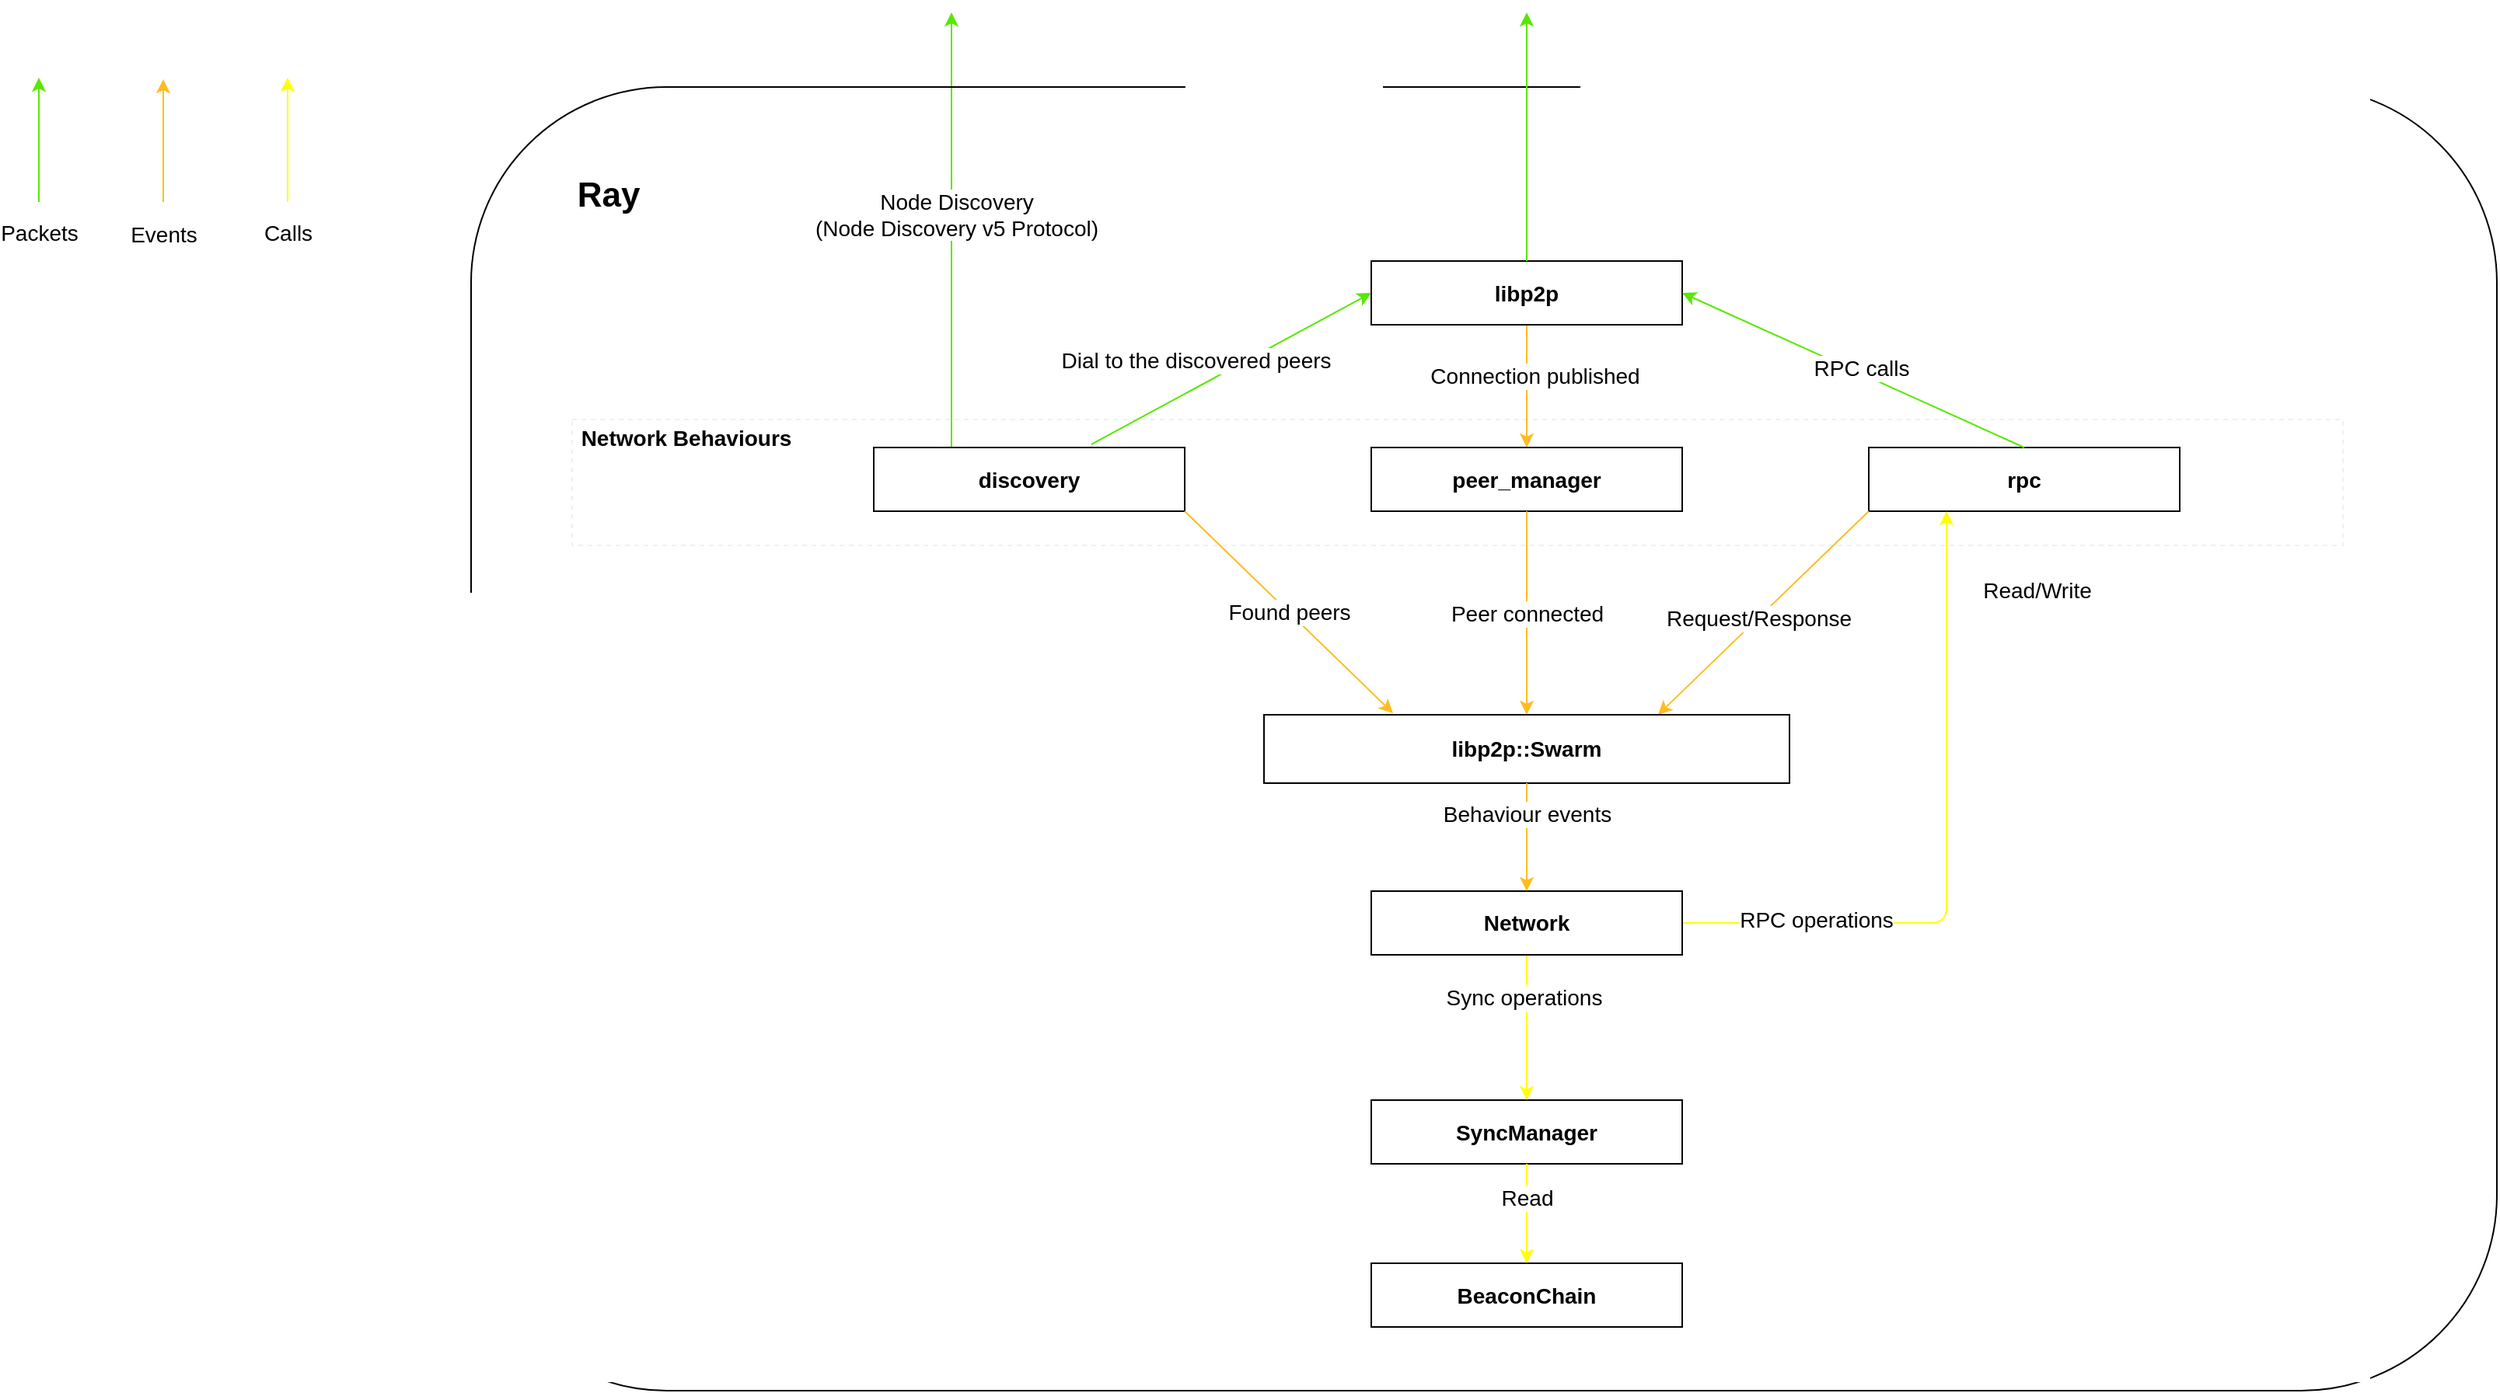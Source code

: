 <mxfile>
    <diagram id="ExdccTZqctQwAvQB16s_" name="Page-1">
        <mxGraphModel dx="3359" dy="1821" grid="0" gridSize="10" guides="1" tooltips="1" connect="1" arrows="1" fold="1" page="0" pageScale="1" pageWidth="827" pageHeight="1169" background="none" math="0" shadow="0">
            <root>
                <mxCell id="0"/>
                <mxCell id="1" parent="0"/>
                <mxCell id="147" value="" style="rounded=0;whiteSpace=wrap;html=1;fontSize=14;dashed=1;strokeColor=#F0F0F0;" vertex="1" parent="1">
                    <mxGeometry x="-514" y="22" width="1139" height="81" as="geometry"/>
                </mxCell>
                <mxCell id="36" value="" style="endArrow=classic;html=1;fontSize=18;fillColor=#60a917;strokeColor=#58E800;exitX=0.25;exitY=0;exitDx=0;exitDy=0;" parent="1" source="104" edge="1">
                    <mxGeometry x="-680" y="-450" width="50" height="50" as="geometry">
                        <mxPoint x="-400" y="-150" as="sourcePoint"/>
                        <mxPoint x="-270" y="-240" as="targetPoint"/>
                    </mxGeometry>
                </mxCell>
                <mxCell id="37" value="Node Discovery&lt;br&gt;(Node Discovery v5 Protocol)" style="edgeLabel;html=1;align=center;verticalAlign=middle;resizable=0;points=[];fontSize=14;" parent="36" vertex="1" connectable="0">
                    <mxGeometry relative="1" as="geometry">
                        <mxPoint x="3" y="-10" as="offset"/>
                    </mxGeometry>
                </mxCell>
                <mxCell id="41" value="" style="endArrow=classic;html=1;fontSize=18;fillColor=#e3c800;strokeColor=#FFBC21;" parent="1" edge="1">
                    <mxGeometry x="-1067" y="-1007" width="50" height="50" as="geometry">
                        <mxPoint x="-777" y="-118" as="sourcePoint"/>
                        <mxPoint x="-777" y="-197" as="targetPoint"/>
                    </mxGeometry>
                </mxCell>
                <mxCell id="42" value="Events" style="edgeLabel;html=1;align=center;verticalAlign=middle;resizable=0;points=[];fontSize=14;" parent="41" vertex="1" connectable="0">
                    <mxGeometry relative="1" as="geometry">
                        <mxPoint y="60" as="offset"/>
                    </mxGeometry>
                </mxCell>
                <mxCell id="46" value="" style="endArrow=classic;html=1;fontSize=18;fillColor=#e3c800;strokeColor=#FFBC21;exitX=0.5;exitY=1;exitDx=0;exitDy=0;entryX=0.5;entryY=0;entryDx=0;entryDy=0;" parent="1" source="109" target="105" edge="1">
                    <mxGeometry x="-135" y="-650" width="50" height="50" as="geometry">
                        <mxPoint x="125" y="-10" as="sourcePoint"/>
                        <mxPoint x="485" y="-10" as="targetPoint"/>
                    </mxGeometry>
                </mxCell>
                <mxCell id="47" value="Connection published" style="edgeLabel;html=1;align=center;verticalAlign=middle;resizable=0;points=[];fontSize=14;" parent="46" vertex="1" connectable="0">
                    <mxGeometry relative="1" as="geometry">
                        <mxPoint x="5" y="-7" as="offset"/>
                    </mxGeometry>
                </mxCell>
                <mxCell id="51" value="&lt;span style=&quot;font-size: 12px&quot;&gt;&lt;br&gt;&lt;/span&gt;" style="rounded=1;whiteSpace=wrap;html=1;fontSize=14;fillColor=none;" parent="1" vertex="1">
                    <mxGeometry x="-579" y="-192" width="1303" height="839" as="geometry"/>
                </mxCell>
                <mxCell id="104" value="discovery" style="rounded=0;whiteSpace=wrap;html=1;fontSize=14;fontStyle=1" parent="1" vertex="1">
                    <mxGeometry x="-320" y="40" width="200" height="41" as="geometry"/>
                </mxCell>
                <mxCell id="105" value="peer_manager" style="rounded=0;whiteSpace=wrap;html=1;fontSize=14;fontStyle=1" parent="1" vertex="1">
                    <mxGeometry y="40" width="200" height="41" as="geometry"/>
                </mxCell>
                <mxCell id="106" value="rpc" style="rounded=0;whiteSpace=wrap;html=1;fontSize=14;fontStyle=1" parent="1" vertex="1">
                    <mxGeometry x="320" y="40" width="200" height="41" as="geometry"/>
                </mxCell>
                <mxCell id="108" value="BeaconChain" style="rounded=0;whiteSpace=wrap;html=1;fontSize=14;fontStyle=1" parent="1" vertex="1">
                    <mxGeometry y="565" width="200" height="41" as="geometry"/>
                </mxCell>
                <mxCell id="109" value="libp2p" style="rounded=0;whiteSpace=wrap;html=1;fontSize=14;fontStyle=1" parent="1" vertex="1">
                    <mxGeometry y="-80" width="200" height="41" as="geometry"/>
                </mxCell>
                <mxCell id="112" value="" style="endArrow=classic;html=1;fontSize=18;fillColor=#60a917;strokeColor=#58E800;exitX=0.7;exitY=-0.049;exitDx=0;exitDy=0;entryX=0;entryY=0.5;entryDx=0;entryDy=0;exitPerimeter=0;" parent="1" source="104" target="109" edge="1">
                    <mxGeometry x="-470" y="-510" width="50" height="50" as="geometry">
                        <mxPoint x="-60" y="-20" as="sourcePoint"/>
                        <mxPoint x="-60" y="-300" as="targetPoint"/>
                    </mxGeometry>
                </mxCell>
                <mxCell id="113" value="Dial to the discovered peers" style="edgeLabel;html=1;align=center;verticalAlign=middle;resizable=0;points=[];fontSize=14;" parent="112" vertex="1" connectable="0">
                    <mxGeometry relative="1" as="geometry">
                        <mxPoint x="-23" y="-5" as="offset"/>
                    </mxGeometry>
                </mxCell>
                <mxCell id="114" value="" style="endArrow=classic;html=1;fontSize=18;fillColor=#60a917;strokeColor=#58E800;exitX=0.25;exitY=0;exitDx=0;exitDy=0;" parent="1" edge="1">
                    <mxGeometry x="-1267" y="-608" width="50" height="50" as="geometry">
                        <mxPoint x="-857" y="-118" as="sourcePoint"/>
                        <mxPoint x="-857" y="-198" as="targetPoint"/>
                    </mxGeometry>
                </mxCell>
                <mxCell id="115" value="Packets" style="edgeLabel;html=1;align=center;verticalAlign=middle;resizable=0;points=[];fontSize=14;" parent="114" vertex="1" connectable="0">
                    <mxGeometry relative="1" as="geometry">
                        <mxPoint y="60" as="offset"/>
                    </mxGeometry>
                </mxCell>
                <mxCell id="116" value="" style="endArrow=classic;html=1;fontSize=18;fillColor=#e3c800;strokeColor=#FFBC21;exitX=0.5;exitY=1;exitDx=0;exitDy=0;entryX=0.5;entryY=0;entryDx=0;entryDy=0;" parent="1" source="105" target="141" edge="1">
                    <mxGeometry x="-285" y="360" width="50" height="50" as="geometry">
                        <mxPoint x="345" y="730" as="sourcePoint"/>
                        <mxPoint x="100" y="185" as="targetPoint"/>
                    </mxGeometry>
                </mxCell>
                <mxCell id="117" value="Peer connected" style="edgeLabel;html=1;align=center;verticalAlign=middle;resizable=0;points=[];fontSize=14;" parent="116" vertex="1" connectable="0">
                    <mxGeometry relative="1" as="geometry">
                        <mxPoint as="offset"/>
                    </mxGeometry>
                </mxCell>
                <mxCell id="118" value="" style="endArrow=classic;html=1;fontSize=18;strokeColor=#FFFF00;" parent="1" edge="1">
                    <mxGeometry x="-597" y="-628" width="50" height="50" as="geometry">
                        <mxPoint x="-697" y="-118" as="sourcePoint"/>
                        <mxPoint x="-697" y="-198" as="targetPoint"/>
                    </mxGeometry>
                </mxCell>
                <mxCell id="119" value="Calls" style="edgeLabel;html=1;align=center;verticalAlign=middle;resizable=0;points=[];fontSize=14;" parent="118" vertex="1" connectable="0">
                    <mxGeometry relative="1" as="geometry">
                        <mxPoint y="60" as="offset"/>
                    </mxGeometry>
                </mxCell>
                <mxCell id="120" value="" style="endArrow=classic;html=1;fontSize=18;strokeColor=#FFFF00;entryX=0.25;entryY=1;entryDx=0;entryDy=0;exitX=1;exitY=0.5;exitDx=0;exitDy=0;" parent="1" source="143" target="106" edge="1">
                    <mxGeometry x="350" y="-290" width="50" height="50" as="geometry">
                        <mxPoint x="332" y="165" as="sourcePoint"/>
                        <mxPoint x="250" y="140" as="targetPoint"/>
                        <Array as="points">
                            <mxPoint x="370" y="346"/>
                        </Array>
                    </mxGeometry>
                </mxCell>
                <mxCell id="130" value="RPC operations" style="edgeLabel;html=1;align=center;verticalAlign=middle;resizable=0;points=[];fontSize=14;" parent="120" vertex="1" connectable="0">
                    <mxGeometry relative="1" as="geometry">
                        <mxPoint x="-84" y="45" as="offset"/>
                    </mxGeometry>
                </mxCell>
                <mxCell id="122" value="" style="endArrow=classic;html=1;fontSize=18;fillColor=#60a917;strokeColor=#58E800;exitX=0.5;exitY=0;exitDx=0;exitDy=0;entryX=1;entryY=0.5;entryDx=0;entryDy=0;" parent="1" source="106" target="109" edge="1">
                    <mxGeometry x="-460" y="-500" width="50" height="50" as="geometry">
                        <mxPoint x="-170" y="47.991" as="sourcePoint"/>
                        <mxPoint x="10" y="-49.5" as="targetPoint"/>
                    </mxGeometry>
                </mxCell>
                <mxCell id="123" value="RPC calls" style="edgeLabel;html=1;align=center;verticalAlign=middle;resizable=0;points=[];fontSize=14;" parent="122" vertex="1" connectable="0">
                    <mxGeometry relative="1" as="geometry">
                        <mxPoint x="5" y="-2" as="offset"/>
                    </mxGeometry>
                </mxCell>
                <mxCell id="124" value="" style="endArrow=classic;html=1;fontSize=18;fillColor=#60a917;strokeColor=#58E800;exitX=0.5;exitY=0;exitDx=0;exitDy=0;" parent="1" source="109" edge="1">
                    <mxGeometry x="-450" y="-490" width="50" height="50" as="geometry">
                        <mxPoint x="430" y="50" as="sourcePoint"/>
                        <mxPoint x="100" y="-240" as="targetPoint"/>
                    </mxGeometry>
                </mxCell>
                <mxCell id="128" value="Read/Write" style="edgeLabel;html=1;align=center;verticalAlign=middle;resizable=0;points=[];fontSize=14;" parent="1" vertex="1" connectable="0">
                    <mxGeometry x="420" y="134" as="geometry">
                        <mxPoint x="8" y="-2" as="offset"/>
                    </mxGeometry>
                </mxCell>
                <mxCell id="129" value="Ray" style="text;html=1;align=center;verticalAlign=middle;resizable=0;points=[];autosize=1;strokeColor=none;fillColor=none;fontSize=22;fontStyle=1" parent="1" vertex="1">
                    <mxGeometry x="-517" y="-137" width="51" height="30" as="geometry"/>
                </mxCell>
                <mxCell id="131" value="" style="endArrow=classic;html=1;fontSize=18;fillColor=#e3c800;strokeColor=#FFBC21;exitX=0;exitY=1;exitDx=0;exitDy=0;entryX=0.75;entryY=0;entryDx=0;entryDy=0;" parent="1" source="106" target="141" edge="1">
                    <mxGeometry x="-275" y="370" width="50" height="50" as="geometry">
                        <mxPoint x="110" y="91" as="sourcePoint"/>
                        <mxPoint x="174" y="132" as="targetPoint"/>
                    </mxGeometry>
                </mxCell>
                <mxCell id="132" value="Request/Response" style="edgeLabel;html=1;align=center;verticalAlign=middle;resizable=0;points=[];fontSize=14;" parent="131" vertex="1" connectable="0">
                    <mxGeometry relative="1" as="geometry">
                        <mxPoint x="-4" y="3" as="offset"/>
                    </mxGeometry>
                </mxCell>
                <mxCell id="133" value="SyncManager" style="rounded=0;whiteSpace=wrap;html=1;fontSize=14;fontStyle=1" parent="1" vertex="1">
                    <mxGeometry y="460" width="200" height="41" as="geometry"/>
                </mxCell>
                <mxCell id="134" value="" style="endArrow=classic;html=1;fontSize=18;strokeColor=#FFFF00;exitX=0.5;exitY=1;exitDx=0;exitDy=0;" parent="1" source="143" target="133" edge="1">
                    <mxGeometry x="360" y="-109.5" width="50" height="50" as="geometry">
                        <mxPoint x="100" y="411.5" as="sourcePoint"/>
                        <mxPoint x="380" y="261.5" as="targetPoint"/>
                    </mxGeometry>
                </mxCell>
                <mxCell id="135" value="Sync operations" style="edgeLabel;html=1;align=center;verticalAlign=middle;resizable=0;points=[];fontSize=14;" parent="134" vertex="1" connectable="0">
                    <mxGeometry relative="1" as="geometry">
                        <mxPoint x="-2" y="-20" as="offset"/>
                    </mxGeometry>
                </mxCell>
                <mxCell id="139" value="" style="endArrow=classic;html=1;fontSize=18;strokeColor=#FFFF00;entryX=0.5;entryY=0;entryDx=0;entryDy=0;exitX=0.5;exitY=1;exitDx=0;exitDy=0;" parent="1" source="133" target="108" edge="1">
                    <mxGeometry x="370" y="-130" width="50" height="50" as="geometry">
                        <mxPoint x="430" y="231" as="sourcePoint"/>
                        <mxPoint x="430" y="472" as="targetPoint"/>
                    </mxGeometry>
                </mxCell>
                <mxCell id="140" value="Read" style="edgeLabel;html=1;align=center;verticalAlign=middle;resizable=0;points=[];fontSize=14;" parent="139" vertex="1" connectable="0">
                    <mxGeometry relative="1" as="geometry">
                        <mxPoint y="-10" as="offset"/>
                    </mxGeometry>
                </mxCell>
                <mxCell id="141" value="&lt;b style=&quot;font-size: 12px&quot;&gt;&lt;font style=&quot;font-size: 14px&quot;&gt;libp2p::Swarm&lt;/font&gt;&lt;/b&gt;" style="rounded=0;whiteSpace=wrap;html=1;fontSize=14;fontStyle=1" vertex="1" parent="1">
                    <mxGeometry x="-69" y="212" width="338" height="44" as="geometry"/>
                </mxCell>
                <mxCell id="143" value="Network" style="rounded=0;whiteSpace=wrap;html=1;fontSize=14;fontStyle=1" vertex="1" parent="1">
                    <mxGeometry y="325.5" width="200" height="41" as="geometry"/>
                </mxCell>
                <mxCell id="144" value="" style="endArrow=classic;html=1;fontSize=18;fillColor=#e3c800;strokeColor=#FFBC21;exitX=0.5;exitY=1;exitDx=0;exitDy=0;entryX=0.5;entryY=0;entryDx=0;entryDy=0;" edge="1" parent="1" source="141" target="143">
                    <mxGeometry x="-256" y="541.5" width="50" height="50" as="geometry">
                        <mxPoint x="129" y="262.5" as="sourcePoint"/>
                        <mxPoint x="129" y="366.5" as="targetPoint"/>
                    </mxGeometry>
                </mxCell>
                <mxCell id="145" value="Behaviour events" style="edgeLabel;html=1;align=center;verticalAlign=middle;resizable=0;points=[];fontSize=14;" vertex="1" connectable="0" parent="144">
                    <mxGeometry relative="1" as="geometry">
                        <mxPoint y="-15" as="offset"/>
                    </mxGeometry>
                </mxCell>
                <mxCell id="148" value="Network Behaviours" style="edgeLabel;html=1;align=center;verticalAlign=middle;resizable=0;points=[];fontSize=14;fontStyle=1" vertex="1" connectable="0" parent="1">
                    <mxGeometry x="-441" y="34" as="geometry"/>
                </mxCell>
                <mxCell id="149" value="" style="endArrow=classic;html=1;fontSize=18;fillColor=#e3c800;strokeColor=#FFBC21;exitX=1;exitY=1;exitDx=0;exitDy=0;" edge="1" parent="1" source="104">
                    <mxGeometry x="-275" y="370" width="50" height="50" as="geometry">
                        <mxPoint x="110" y="91" as="sourcePoint"/>
                        <mxPoint x="14" y="211" as="targetPoint"/>
                    </mxGeometry>
                </mxCell>
                <mxCell id="150" value="Found peers" style="edgeLabel;html=1;align=center;verticalAlign=middle;resizable=0;points=[];fontSize=14;" vertex="1" connectable="0" parent="149">
                    <mxGeometry relative="1" as="geometry">
                        <mxPoint as="offset"/>
                    </mxGeometry>
                </mxCell>
            </root>
        </mxGraphModel>
    </diagram>
</mxfile>